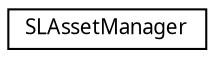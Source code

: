 digraph "Graphical Class Hierarchy"
{
 // LATEX_PDF_SIZE
  edge [fontname="Arial.ttf",fontsize="10",labelfontname="Arial.ttf",labelfontsize="10"];
  node [fontname="Arial.ttf",fontsize="10",shape=record];
  rankdir="LR";
  Node0 [label="SLAssetManager",height=0.2,width=0.4,color="black", fillcolor="white", style="filled",URL="$class_s_l_asset_manager.html",tooltip="Toplevel holder of the assets meshes, materials, textures and shader progs."];
}
